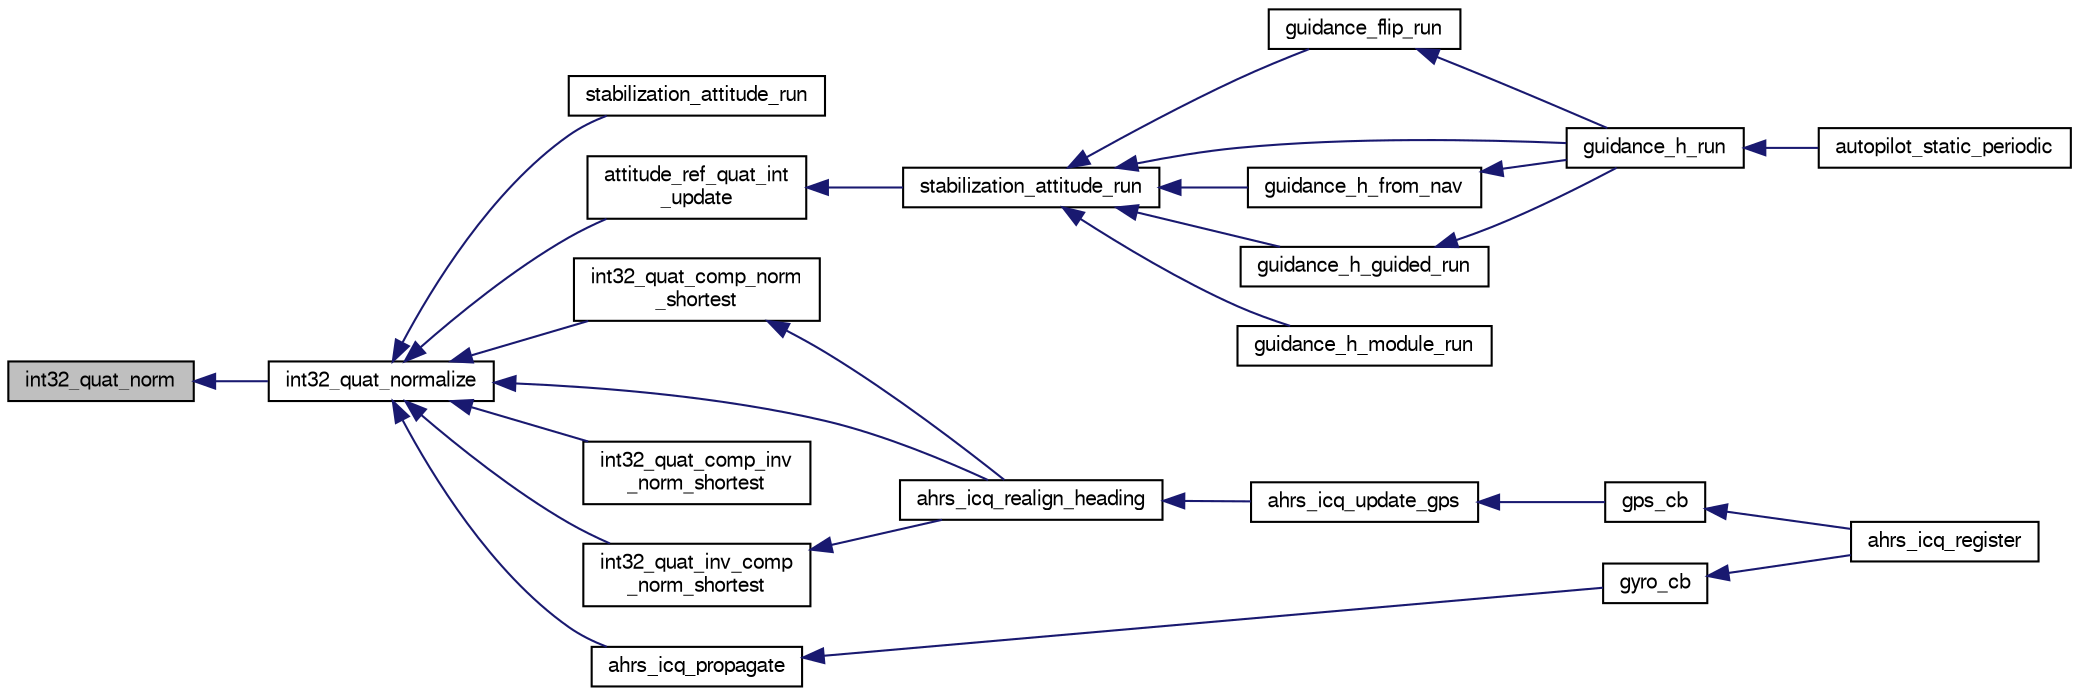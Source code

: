 digraph "int32_quat_norm"
{
  edge [fontname="FreeSans",fontsize="10",labelfontname="FreeSans",labelfontsize="10"];
  node [fontname="FreeSans",fontsize="10",shape=record];
  rankdir="LR";
  Node1 [label="int32_quat_norm",height=0.2,width=0.4,color="black", fillcolor="grey75", style="filled", fontcolor="black"];
  Node1 -> Node2 [dir="back",color="midnightblue",fontsize="10",style="solid",fontname="FreeSans"];
  Node2 [label="int32_quat_normalize",height=0.2,width=0.4,color="black", fillcolor="white", style="filled",URL="$group__math__algebra__int.html#ga00267cacb602945fc6cfb054492460fa",tooltip="normalize a quaternion inplace "];
  Node2 -> Node3 [dir="back",color="midnightblue",fontsize="10",style="solid",fontname="FreeSans"];
  Node3 [label="stabilization_attitude_run",height=0.2,width=0.4,color="black", fillcolor="white", style="filled",URL="$stabilization__attitude__heli__indi_8c.html#add1138c9aae1adaafdb42ddf2f0c039a"];
  Node2 -> Node4 [dir="back",color="midnightblue",fontsize="10",style="solid",fontname="FreeSans"];
  Node4 [label="attitude_ref_quat_int\l_update",height=0.2,width=0.4,color="black", fillcolor="white", style="filled",URL="$stabilization__attitude__ref__quat__int_8h.html#a20f0b5f27a66365eac7b4ed8af49960c",tooltip="Propagate reference. "];
  Node4 -> Node5 [dir="back",color="midnightblue",fontsize="10",style="solid",fontname="FreeSans"];
  Node5 [label="stabilization_attitude_run",height=0.2,width=0.4,color="black", fillcolor="white", style="filled",URL="$stabilization__attitude__quat__int_8c.html#a18a45e70bf2fae908ece863a764f777b"];
  Node5 -> Node6 [dir="back",color="midnightblue",fontsize="10",style="solid",fontname="FreeSans"];
  Node6 [label="guidance_flip_run",height=0.2,width=0.4,color="black", fillcolor="white", style="filled",URL="$guidance__flip_8h.html#a341f66aaa1a6e736e980ae5cccb3c0f5"];
  Node6 -> Node7 [dir="back",color="midnightblue",fontsize="10",style="solid",fontname="FreeSans"];
  Node7 [label="guidance_h_run",height=0.2,width=0.4,color="black", fillcolor="white", style="filled",URL="$rotorcraft_2guidance_2guidance__h_8h.html#afff2f6a359638c74d5d1051c3edfa554"];
  Node7 -> Node8 [dir="back",color="midnightblue",fontsize="10",style="solid",fontname="FreeSans"];
  Node8 [label="autopilot_static_periodic",height=0.2,width=0.4,color="black", fillcolor="white", style="filled",URL="$rotorcraft_2autopilot__static_8c.html#a81ff7c3a0611cb76bfbd35fc817070d6"];
  Node5 -> Node9 [dir="back",color="midnightblue",fontsize="10",style="solid",fontname="FreeSans"];
  Node9 [label="guidance_h_from_nav",height=0.2,width=0.4,color="black", fillcolor="white", style="filled",URL="$rotorcraft_2guidance_2guidance__h_8h.html#a609bdd40f9f6aeac4b4d493ffabd24d5",tooltip="Set horizontal guidance from NAV and run control loop. "];
  Node9 -> Node7 [dir="back",color="midnightblue",fontsize="10",style="solid",fontname="FreeSans"];
  Node5 -> Node10 [dir="back",color="midnightblue",fontsize="10",style="solid",fontname="FreeSans"];
  Node10 [label="guidance_h_guided_run",height=0.2,width=0.4,color="black", fillcolor="white", style="filled",URL="$rotorcraft_2guidance_2guidance__h_8h.html#a60716914dafeccd7ab74967606ae4045",tooltip="Run GUIDED mode control. "];
  Node10 -> Node7 [dir="back",color="midnightblue",fontsize="10",style="solid",fontname="FreeSans"];
  Node5 -> Node11 [dir="back",color="midnightblue",fontsize="10",style="solid",fontname="FreeSans"];
  Node11 [label="guidance_h_module_run",height=0.2,width=0.4,color="black", fillcolor="white", style="filled",URL="$ctrl__module__outerloop__demo_8c.html#a77f05df2acd1da23e187f1f3f5d5a26f"];
  Node5 -> Node7 [dir="back",color="midnightblue",fontsize="10",style="solid",fontname="FreeSans"];
  Node2 -> Node12 [dir="back",color="midnightblue",fontsize="10",style="solid",fontname="FreeSans"];
  Node12 [label="int32_quat_comp_norm\l_shortest",height=0.2,width=0.4,color="black", fillcolor="white", style="filled",URL="$group__math__algebra__int.html#ga375ede60f5f4419d92fa4cb901c6691a",tooltip="Composition (multiplication) of two quaternions with normalization. "];
  Node12 -> Node13 [dir="back",color="midnightblue",fontsize="10",style="solid",fontname="FreeSans"];
  Node13 [label="ahrs_icq_realign_heading",height=0.2,width=0.4,color="black", fillcolor="white", style="filled",URL="$ahrs__int__cmpl__quat_8h.html#a954df43f45ac2f8c6e59319c25ce607a",tooltip="Hard reset yaw to a heading. "];
  Node13 -> Node14 [dir="back",color="midnightblue",fontsize="10",style="solid",fontname="FreeSans"];
  Node14 [label="ahrs_icq_update_gps",height=0.2,width=0.4,color="black", fillcolor="white", style="filled",URL="$ahrs__int__cmpl__quat_8h.html#a75015adf5b7c98bd9eb6b588850d8449"];
  Node14 -> Node15 [dir="back",color="midnightblue",fontsize="10",style="solid",fontname="FreeSans"];
  Node15 [label="gps_cb",height=0.2,width=0.4,color="black", fillcolor="white", style="filled",URL="$ahrs__int__cmpl__quat__wrapper_8c.html#a1c1656ce80fe1f1ad49fea691164dbf8"];
  Node15 -> Node16 [dir="back",color="midnightblue",fontsize="10",style="solid",fontname="FreeSans"];
  Node16 [label="ahrs_icq_register",height=0.2,width=0.4,color="black", fillcolor="white", style="filled",URL="$ahrs__int__cmpl__quat__wrapper_8h.html#af71a2cd8d6fabc9373e99e2aeddbbb89"];
  Node2 -> Node17 [dir="back",color="midnightblue",fontsize="10",style="solid",fontname="FreeSans"];
  Node17 [label="int32_quat_comp_inv\l_norm_shortest",height=0.2,width=0.4,color="black", fillcolor="white", style="filled",URL="$group__math__algebra__int.html#ga6690b9bed5e7eb9f5c3ee6db7951e09b",tooltip="Composition (multiplication) of two quaternions with normalization. "];
  Node2 -> Node18 [dir="back",color="midnightblue",fontsize="10",style="solid",fontname="FreeSans"];
  Node18 [label="int32_quat_inv_comp\l_norm_shortest",height=0.2,width=0.4,color="black", fillcolor="white", style="filled",URL="$group__math__algebra__int.html#ga55444a63fb6a2dcbec76a23443aea1de",tooltip="Composition (multiplication) of two quaternions with normalization. "];
  Node18 -> Node13 [dir="back",color="midnightblue",fontsize="10",style="solid",fontname="FreeSans"];
  Node2 -> Node19 [dir="back",color="midnightblue",fontsize="10",style="solid",fontname="FreeSans"];
  Node19 [label="ahrs_icq_propagate",height=0.2,width=0.4,color="black", fillcolor="white", style="filled",URL="$ahrs__int__cmpl__quat_8h.html#af157b638d627a07ce3b8c86436c0ce4c"];
  Node19 -> Node20 [dir="back",color="midnightblue",fontsize="10",style="solid",fontname="FreeSans"];
  Node20 [label="gyro_cb",height=0.2,width=0.4,color="black", fillcolor="white", style="filled",URL="$ahrs__int__cmpl__quat__wrapper_8c.html#a47e1ea35fdb43af72537c6c9f38b889d"];
  Node20 -> Node16 [dir="back",color="midnightblue",fontsize="10",style="solid",fontname="FreeSans"];
  Node2 -> Node13 [dir="back",color="midnightblue",fontsize="10",style="solid",fontname="FreeSans"];
}
